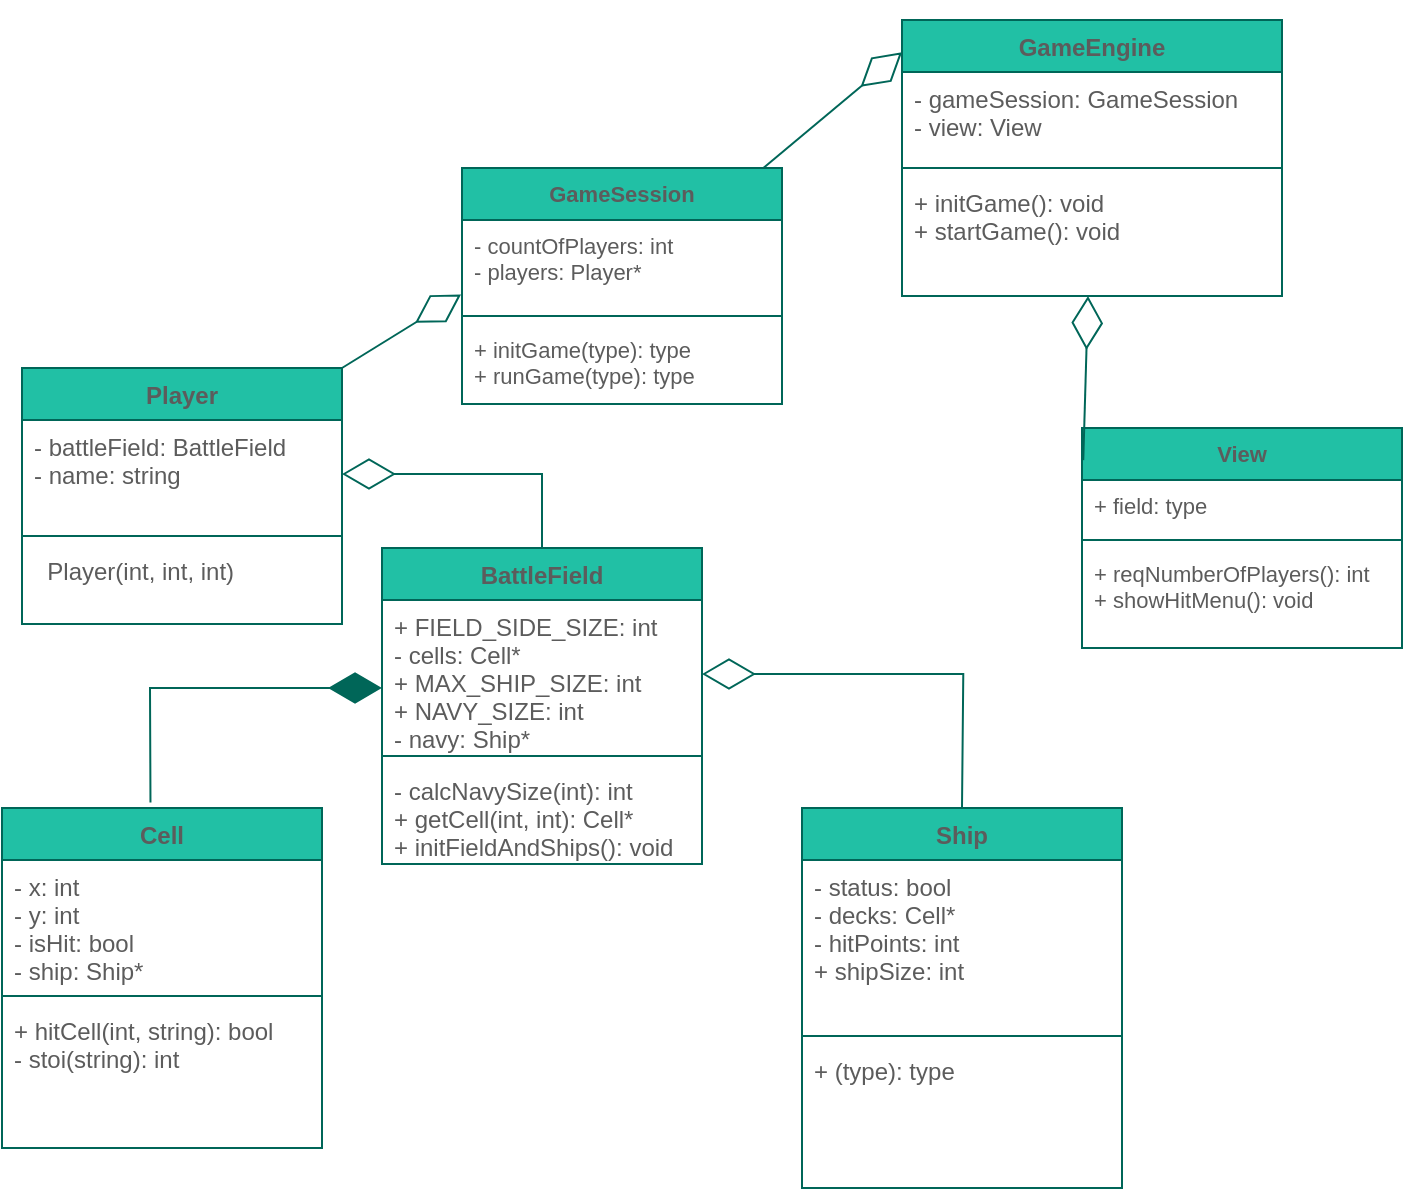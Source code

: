 <mxfile version="18.0.5" type="device"><diagram id="8_RgSuFnd84XKutEEai8" name="Page-1"><mxGraphModel dx="908" dy="762" grid="1" gridSize="10" guides="1" tooltips="1" connect="1" arrows="1" fold="1" page="1" pageScale="1" pageWidth="1169" pageHeight="827" math="0" shadow="0"><root><mxCell id="0"/><mxCell id="1" parent="0"/><mxCell id="NacBWeZv3jsq9W0mtqZP-1" value="Ship" style="swimlane;fontStyle=1;align=center;verticalAlign=top;childLayout=stackLayout;horizontal=1;startSize=26;horizontalStack=0;resizeParent=1;resizeParentMax=0;resizeLast=0;collapsible=1;marginBottom=0;fillColor=#21C0A5;strokeColor=#006658;fontColor=#5C5C5C;" parent="1" vertex="1"><mxGeometry x="530" y="410" width="160" height="190" as="geometry"/></mxCell><mxCell id="NacBWeZv3jsq9W0mtqZP-2" value="- status: bool&#10;- decks: Cell*&#10;- hitPoints: int&#10;+ shipSize: int&#10;" style="text;strokeColor=none;fillColor=none;align=left;verticalAlign=top;spacingLeft=4;spacingRight=4;overflow=hidden;rotatable=0;points=[[0,0.5],[1,0.5]];portConstraint=eastwest;fontColor=#5C5C5C;" parent="NacBWeZv3jsq9W0mtqZP-1" vertex="1"><mxGeometry y="26" width="160" height="84" as="geometry"/></mxCell><mxCell id="NacBWeZv3jsq9W0mtqZP-3" value="" style="line;strokeWidth=1;fillColor=none;align=left;verticalAlign=middle;spacingTop=-1;spacingLeft=3;spacingRight=3;rotatable=0;labelPosition=right;points=[];portConstraint=eastwest;strokeColor=#006658;fontColor=#5C5C5C;" parent="NacBWeZv3jsq9W0mtqZP-1" vertex="1"><mxGeometry y="110" width="160" height="8" as="geometry"/></mxCell><mxCell id="NacBWeZv3jsq9W0mtqZP-4" value="+ (type): type" style="text;strokeColor=none;fillColor=none;align=left;verticalAlign=top;spacingLeft=4;spacingRight=4;overflow=hidden;rotatable=0;points=[[0,0.5],[1,0.5]];portConstraint=eastwest;fontColor=#5C5C5C;" parent="NacBWeZv3jsq9W0mtqZP-1" vertex="1"><mxGeometry y="118" width="160" height="72" as="geometry"/></mxCell><mxCell id="NacBWeZv3jsq9W0mtqZP-6" value="Cell" style="swimlane;fontStyle=1;align=center;verticalAlign=top;childLayout=stackLayout;horizontal=1;startSize=26;horizontalStack=0;resizeParent=1;resizeParentMax=0;resizeLast=0;collapsible=1;marginBottom=0;fillColor=#21C0A5;strokeColor=#006658;fontColor=#5C5C5C;" parent="1" vertex="1"><mxGeometry x="130" y="410" width="160" height="170" as="geometry"/></mxCell><mxCell id="NacBWeZv3jsq9W0mtqZP-7" value="- x: int&#10;- y: int&#10;- isHit: bool&#10;- ship: Ship*" style="text;strokeColor=none;fillColor=none;align=left;verticalAlign=top;spacingLeft=4;spacingRight=4;overflow=hidden;rotatable=0;points=[[0,0.5],[1,0.5]];portConstraint=eastwest;fontColor=#5C5C5C;" parent="NacBWeZv3jsq9W0mtqZP-6" vertex="1"><mxGeometry y="26" width="160" height="64" as="geometry"/></mxCell><mxCell id="NacBWeZv3jsq9W0mtqZP-8" value="" style="line;strokeWidth=1;fillColor=none;align=left;verticalAlign=middle;spacingTop=-1;spacingLeft=3;spacingRight=3;rotatable=0;labelPosition=right;points=[];portConstraint=eastwest;strokeColor=#006658;fontColor=#5C5C5C;" parent="NacBWeZv3jsq9W0mtqZP-6" vertex="1"><mxGeometry y="90" width="160" height="8" as="geometry"/></mxCell><mxCell id="NacBWeZv3jsq9W0mtqZP-9" value="+ hitCell(int, string): bool&#10;- stoi(string): int" style="text;strokeColor=none;fillColor=none;align=left;verticalAlign=top;spacingLeft=4;spacingRight=4;overflow=hidden;rotatable=0;points=[[0,0.5],[1,0.5]];portConstraint=eastwest;fontColor=#5C5C5C;" parent="NacBWeZv3jsq9W0mtqZP-6" vertex="1"><mxGeometry y="98" width="160" height="72" as="geometry"/></mxCell><mxCell id="8IITVqhAhA1isLUUpnGf-1" value="BattleField" style="swimlane;fontStyle=1;align=center;verticalAlign=top;childLayout=stackLayout;horizontal=1;startSize=26;horizontalStack=0;resizeParent=1;resizeParentMax=0;resizeLast=0;collapsible=1;marginBottom=0;fillColor=#21C0A5;strokeColor=#006658;fontColor=#5C5C5C;" parent="1" vertex="1"><mxGeometry x="320" y="280" width="160" height="158" as="geometry"/></mxCell><mxCell id="8IITVqhAhA1isLUUpnGf-2" value="+ FIELD_SIDE_SIZE: int&#10;- cells: Cell*&#10;+ MAX_SHIP_SIZE: int&#10;+ NAVY_SIZE: int&#10;- navy: Ship*&#10;- maxShipSize: int" style="text;strokeColor=none;fillColor=none;align=left;verticalAlign=top;spacingLeft=4;spacingRight=4;overflow=hidden;rotatable=0;points=[[0,0.5],[1,0.5]];portConstraint=eastwest;fontColor=#5C5C5C;" parent="8IITVqhAhA1isLUUpnGf-1" vertex="1"><mxGeometry y="26" width="160" height="74" as="geometry"/></mxCell><mxCell id="8IITVqhAhA1isLUUpnGf-3" value="" style="line;strokeWidth=1;fillColor=none;align=left;verticalAlign=middle;spacingTop=-1;spacingLeft=3;spacingRight=3;rotatable=0;labelPosition=right;points=[];portConstraint=eastwest;strokeColor=#006658;fontColor=#5C5C5C;" parent="8IITVqhAhA1isLUUpnGf-1" vertex="1"><mxGeometry y="100" width="160" height="8" as="geometry"/></mxCell><mxCell id="8IITVqhAhA1isLUUpnGf-4" value="- calcNavySize(int): int&#10;+ getCell(int, int): Cell*&#10;+ initFieldAndShips(): void&#10;" style="text;strokeColor=none;fillColor=none;align=left;verticalAlign=top;spacingLeft=4;spacingRight=4;overflow=hidden;rotatable=0;points=[[0,0.5],[1,0.5]];portConstraint=eastwest;fontColor=#5C5C5C;" parent="8IITVqhAhA1isLUUpnGf-1" vertex="1"><mxGeometry y="108" width="160" height="50" as="geometry"/></mxCell><mxCell id="8IITVqhAhA1isLUUpnGf-11" value="Player" style="swimlane;fontStyle=1;align=center;verticalAlign=top;childLayout=stackLayout;horizontal=1;startSize=26;horizontalStack=0;resizeParent=1;resizeParentMax=0;resizeLast=0;collapsible=1;marginBottom=0;fillColor=#21C0A5;strokeColor=#006658;fontColor=#5C5C5C;" parent="1" vertex="1"><mxGeometry x="140" y="190" width="160" height="128" as="geometry"/></mxCell><mxCell id="8IITVqhAhA1isLUUpnGf-12" value="- battleField: BattleField&#10;- name: string&#10;" style="text;strokeColor=none;fillColor=none;align=left;verticalAlign=top;spacingLeft=4;spacingRight=4;overflow=hidden;rotatable=0;points=[[0,0.5],[1,0.5]];portConstraint=eastwest;fontColor=#5C5C5C;" parent="8IITVqhAhA1isLUUpnGf-11" vertex="1"><mxGeometry y="26" width="160" height="54" as="geometry"/></mxCell><mxCell id="8IITVqhAhA1isLUUpnGf-13" value="" style="line;strokeWidth=1;fillColor=none;align=left;verticalAlign=middle;spacingTop=-1;spacingLeft=3;spacingRight=3;rotatable=0;labelPosition=right;points=[];portConstraint=eastwest;strokeColor=#006658;fontColor=#5C5C5C;" parent="8IITVqhAhA1isLUUpnGf-11" vertex="1"><mxGeometry y="80" width="160" height="8" as="geometry"/></mxCell><mxCell id="8IITVqhAhA1isLUUpnGf-14" value="  Player(int, int, int)" style="text;strokeColor=none;fillColor=none;align=left;verticalAlign=top;spacingLeft=4;spacingRight=4;overflow=hidden;rotatable=0;points=[[0,0.5],[1,0.5]];portConstraint=eastwest;fontColor=#5C5C5C;" parent="8IITVqhAhA1isLUUpnGf-11" vertex="1"><mxGeometry y="88" width="160" height="40" as="geometry"/></mxCell><mxCell id="8IITVqhAhA1isLUUpnGf-16" value="" style="endArrow=diamondThin;endFill=0;endSize=24;html=1;rounded=0;exitX=0.5;exitY=0;exitDx=0;exitDy=0;strokeColor=#006658;fontColor=#5C5C5C;" parent="1" source="8IITVqhAhA1isLUUpnGf-1" target="8IITVqhAhA1isLUUpnGf-12" edge="1"><mxGeometry width="160" relative="1" as="geometry"><mxPoint x="390" y="300" as="sourcePoint"/><mxPoint x="550" y="300" as="targetPoint"/><Array as="points"><mxPoint x="400" y="243"/></Array></mxGeometry></mxCell><mxCell id="8IITVqhAhA1isLUUpnGf-19" value="" style="endArrow=diamondThin;endFill=0;endSize=24;html=1;rounded=0;exitX=0.996;exitY=0.247;exitDx=0;exitDy=0;exitPerimeter=0;entryX=1;entryY=0.5;entryDx=0;entryDy=0;strokeColor=#006658;fontColor=#5C5C5C;" parent="1" target="8IITVqhAhA1isLUUpnGf-2" edge="1"><mxGeometry width="160" relative="1" as="geometry"><mxPoint x="610.0" y="409.998" as="sourcePoint"/><mxPoint x="720.64" y="343" as="targetPoint"/><Array as="points"><mxPoint x="610.64" y="343"/></Array></mxGeometry></mxCell><mxCell id="8IITVqhAhA1isLUUpnGf-20" value="" style="endArrow=diamondThin;endFill=1;endSize=24;html=1;rounded=0;fontFamily=Helvetica;fontSize=11;fontColor=#5C5C5C;strokeColor=#006658;shape=connector;exitX=0.464;exitY=-0.016;exitDx=0;exitDy=0;exitPerimeter=0;" parent="1" source="NacBWeZv3jsq9W0mtqZP-6" edge="1"><mxGeometry width="160" relative="1" as="geometry"><mxPoint x="160" y="350" as="sourcePoint"/><mxPoint x="320" y="350" as="targetPoint"/><Array as="points"><mxPoint x="204" y="350"/></Array></mxGeometry></mxCell><mxCell id="8IITVqhAhA1isLUUpnGf-25" value="GameSession" style="swimlane;fontStyle=1;align=center;verticalAlign=top;childLayout=stackLayout;horizontal=1;startSize=26;horizontalStack=0;resizeParent=1;resizeParentMax=0;resizeLast=0;collapsible=1;marginBottom=0;fontFamily=Helvetica;fontSize=11;fontColor=#5C5C5C;fillColor=#21C0A5;strokeColor=#006658;" parent="1" vertex="1"><mxGeometry x="360" y="90" width="160" height="118" as="geometry"/></mxCell><mxCell id="8IITVqhAhA1isLUUpnGf-26" value="- countOfPlayers: int&#10;- players: Player*" style="text;strokeColor=none;fillColor=none;align=left;verticalAlign=top;spacingLeft=4;spacingRight=4;overflow=hidden;rotatable=0;points=[[0,0.5],[1,0.5]];portConstraint=eastwest;fontFamily=Helvetica;fontSize=11;fontColor=#5C5C5C;" parent="8IITVqhAhA1isLUUpnGf-25" vertex="1"><mxGeometry y="26" width="160" height="44" as="geometry"/></mxCell><mxCell id="8IITVqhAhA1isLUUpnGf-27" value="" style="line;strokeWidth=1;fillColor=none;align=left;verticalAlign=middle;spacingTop=-1;spacingLeft=3;spacingRight=3;rotatable=0;labelPosition=right;points=[];portConstraint=eastwest;fontFamily=Helvetica;fontSize=11;fontColor=#5C5C5C;strokeColor=#006658;" parent="8IITVqhAhA1isLUUpnGf-25" vertex="1"><mxGeometry y="70" width="160" height="8" as="geometry"/></mxCell><mxCell id="8IITVqhAhA1isLUUpnGf-28" value="+ initGame(type): type&#10;+ runGame(type): type" style="text;strokeColor=none;fillColor=none;align=left;verticalAlign=top;spacingLeft=4;spacingRight=4;overflow=hidden;rotatable=0;points=[[0,0.5],[1,0.5]];portConstraint=eastwest;fontFamily=Helvetica;fontSize=11;fontColor=#5C5C5C;" parent="8IITVqhAhA1isLUUpnGf-25" vertex="1"><mxGeometry y="78" width="160" height="40" as="geometry"/></mxCell><mxCell id="8IITVqhAhA1isLUUpnGf-29" value="" style="endArrow=diamondThin;endFill=0;endSize=24;html=1;rounded=0;fontFamily=Helvetica;fontSize=11;fontColor=#5C5C5C;strokeColor=#006658;shape=connector;entryX=-0.003;entryY=0.846;entryDx=0;entryDy=0;entryPerimeter=0;exitX=1;exitY=0;exitDx=0;exitDy=0;" parent="1" source="8IITVqhAhA1isLUUpnGf-11" target="8IITVqhAhA1isLUUpnGf-26" edge="1"><mxGeometry width="160" relative="1" as="geometry"><mxPoint x="300" y="218" as="sourcePoint"/><mxPoint x="460" y="220" as="targetPoint"/></mxGeometry></mxCell><mxCell id="8IITVqhAhA1isLUUpnGf-30" value="View" style="swimlane;fontStyle=1;align=center;verticalAlign=top;childLayout=stackLayout;horizontal=1;startSize=26;horizontalStack=0;resizeParent=1;resizeParentMax=0;resizeLast=0;collapsible=1;marginBottom=0;fontFamily=Helvetica;fontSize=11;fontColor=#5C5C5C;fillColor=#21C0A5;strokeColor=#006658;" parent="1" vertex="1"><mxGeometry x="670" y="220" width="160" height="110" as="geometry"/></mxCell><mxCell id="8IITVqhAhA1isLUUpnGf-31" value="+ field: type" style="text;strokeColor=none;fillColor=none;align=left;verticalAlign=top;spacingLeft=4;spacingRight=4;overflow=hidden;rotatable=0;points=[[0,0.5],[1,0.5]];portConstraint=eastwest;fontFamily=Helvetica;fontSize=11;fontColor=#5C5C5C;" parent="8IITVqhAhA1isLUUpnGf-30" vertex="1"><mxGeometry y="26" width="160" height="26" as="geometry"/></mxCell><mxCell id="8IITVqhAhA1isLUUpnGf-32" value="" style="line;strokeWidth=1;fillColor=none;align=left;verticalAlign=middle;spacingTop=-1;spacingLeft=3;spacingRight=3;rotatable=0;labelPosition=right;points=[];portConstraint=eastwest;fontFamily=Helvetica;fontSize=11;fontColor=#5C5C5C;strokeColor=#006658;" parent="8IITVqhAhA1isLUUpnGf-30" vertex="1"><mxGeometry y="52" width="160" height="8" as="geometry"/></mxCell><mxCell id="8IITVqhAhA1isLUUpnGf-33" value="+ reqNumberOfPlayers(): int&#10;+ showHitMenu(): void" style="text;strokeColor=none;fillColor=none;align=left;verticalAlign=top;spacingLeft=4;spacingRight=4;overflow=hidden;rotatable=0;points=[[0,0.5],[1,0.5]];portConstraint=eastwest;fontFamily=Helvetica;fontSize=11;fontColor=#5C5C5C;" parent="8IITVqhAhA1isLUUpnGf-30" vertex="1"><mxGeometry y="60" width="160" height="50" as="geometry"/></mxCell><mxCell id="bSWRtCNu01gR-wSIRrkS-1" value="GameEngine" style="swimlane;fontStyle=1;align=center;verticalAlign=top;childLayout=stackLayout;horizontal=1;startSize=26;horizontalStack=0;resizeParent=1;resizeParentMax=0;resizeLast=0;collapsible=1;marginBottom=0;fillColor=#21C0A5;strokeColor=#006658;fontColor=#5C5C5C;" parent="1" vertex="1"><mxGeometry x="580" y="16" width="190" height="138" as="geometry"/></mxCell><mxCell id="bSWRtCNu01gR-wSIRrkS-2" value="- gameSession: GameSession&#10;- view: View" style="text;strokeColor=none;fillColor=none;align=left;verticalAlign=top;spacingLeft=4;spacingRight=4;overflow=hidden;rotatable=0;points=[[0,0.5],[1,0.5]];portConstraint=eastwest;fontColor=#5C5C5C;" parent="bSWRtCNu01gR-wSIRrkS-1" vertex="1"><mxGeometry y="26" width="190" height="44" as="geometry"/></mxCell><mxCell id="bSWRtCNu01gR-wSIRrkS-3" value="" style="line;strokeWidth=1;fillColor=none;align=left;verticalAlign=middle;spacingTop=-1;spacingLeft=3;spacingRight=3;rotatable=0;labelPosition=right;points=[];portConstraint=eastwest;strokeColor=#006658;fontColor=#5C5C5C;" parent="bSWRtCNu01gR-wSIRrkS-1" vertex="1"><mxGeometry y="70" width="190" height="8" as="geometry"/></mxCell><mxCell id="bSWRtCNu01gR-wSIRrkS-4" value="+ initGame(): void&#10;+ startGame(): void" style="text;strokeColor=none;fillColor=none;align=left;verticalAlign=top;spacingLeft=4;spacingRight=4;overflow=hidden;rotatable=0;points=[[0,0.5],[1,0.5]];portConstraint=eastwest;fontColor=#5C5C5C;" parent="bSWRtCNu01gR-wSIRrkS-1" vertex="1"><mxGeometry y="78" width="190" height="60" as="geometry"/></mxCell><mxCell id="bSWRtCNu01gR-wSIRrkS-5" value="" style="endArrow=diamondThin;endFill=0;endSize=24;html=1;rounded=0;entryX=0;entryY=0.117;entryDx=0;entryDy=0;entryPerimeter=0;strokeColor=#006658;fontColor=#5C5C5C;" parent="1" source="8IITVqhAhA1isLUUpnGf-25" target="bSWRtCNu01gR-wSIRrkS-1" edge="1"><mxGeometry width="160" relative="1" as="geometry"><mxPoint x="490" y="180" as="sourcePoint"/><mxPoint x="650" y="180" as="targetPoint"/></mxGeometry></mxCell><mxCell id="bSWRtCNu01gR-wSIRrkS-6" value="" style="endArrow=diamondThin;endFill=0;endSize=24;html=1;rounded=0;exitX=0.004;exitY=0.146;exitDx=0;exitDy=0;exitPerimeter=0;strokeColor=#006658;fontColor=#5C5C5C;" parent="1" source="8IITVqhAhA1isLUUpnGf-30" target="bSWRtCNu01gR-wSIRrkS-1" edge="1"><mxGeometry width="160" relative="1" as="geometry"><mxPoint x="490" y="180" as="sourcePoint"/><mxPoint x="650" y="180" as="targetPoint"/></mxGeometry></mxCell></root></mxGraphModel></diagram></mxfile>